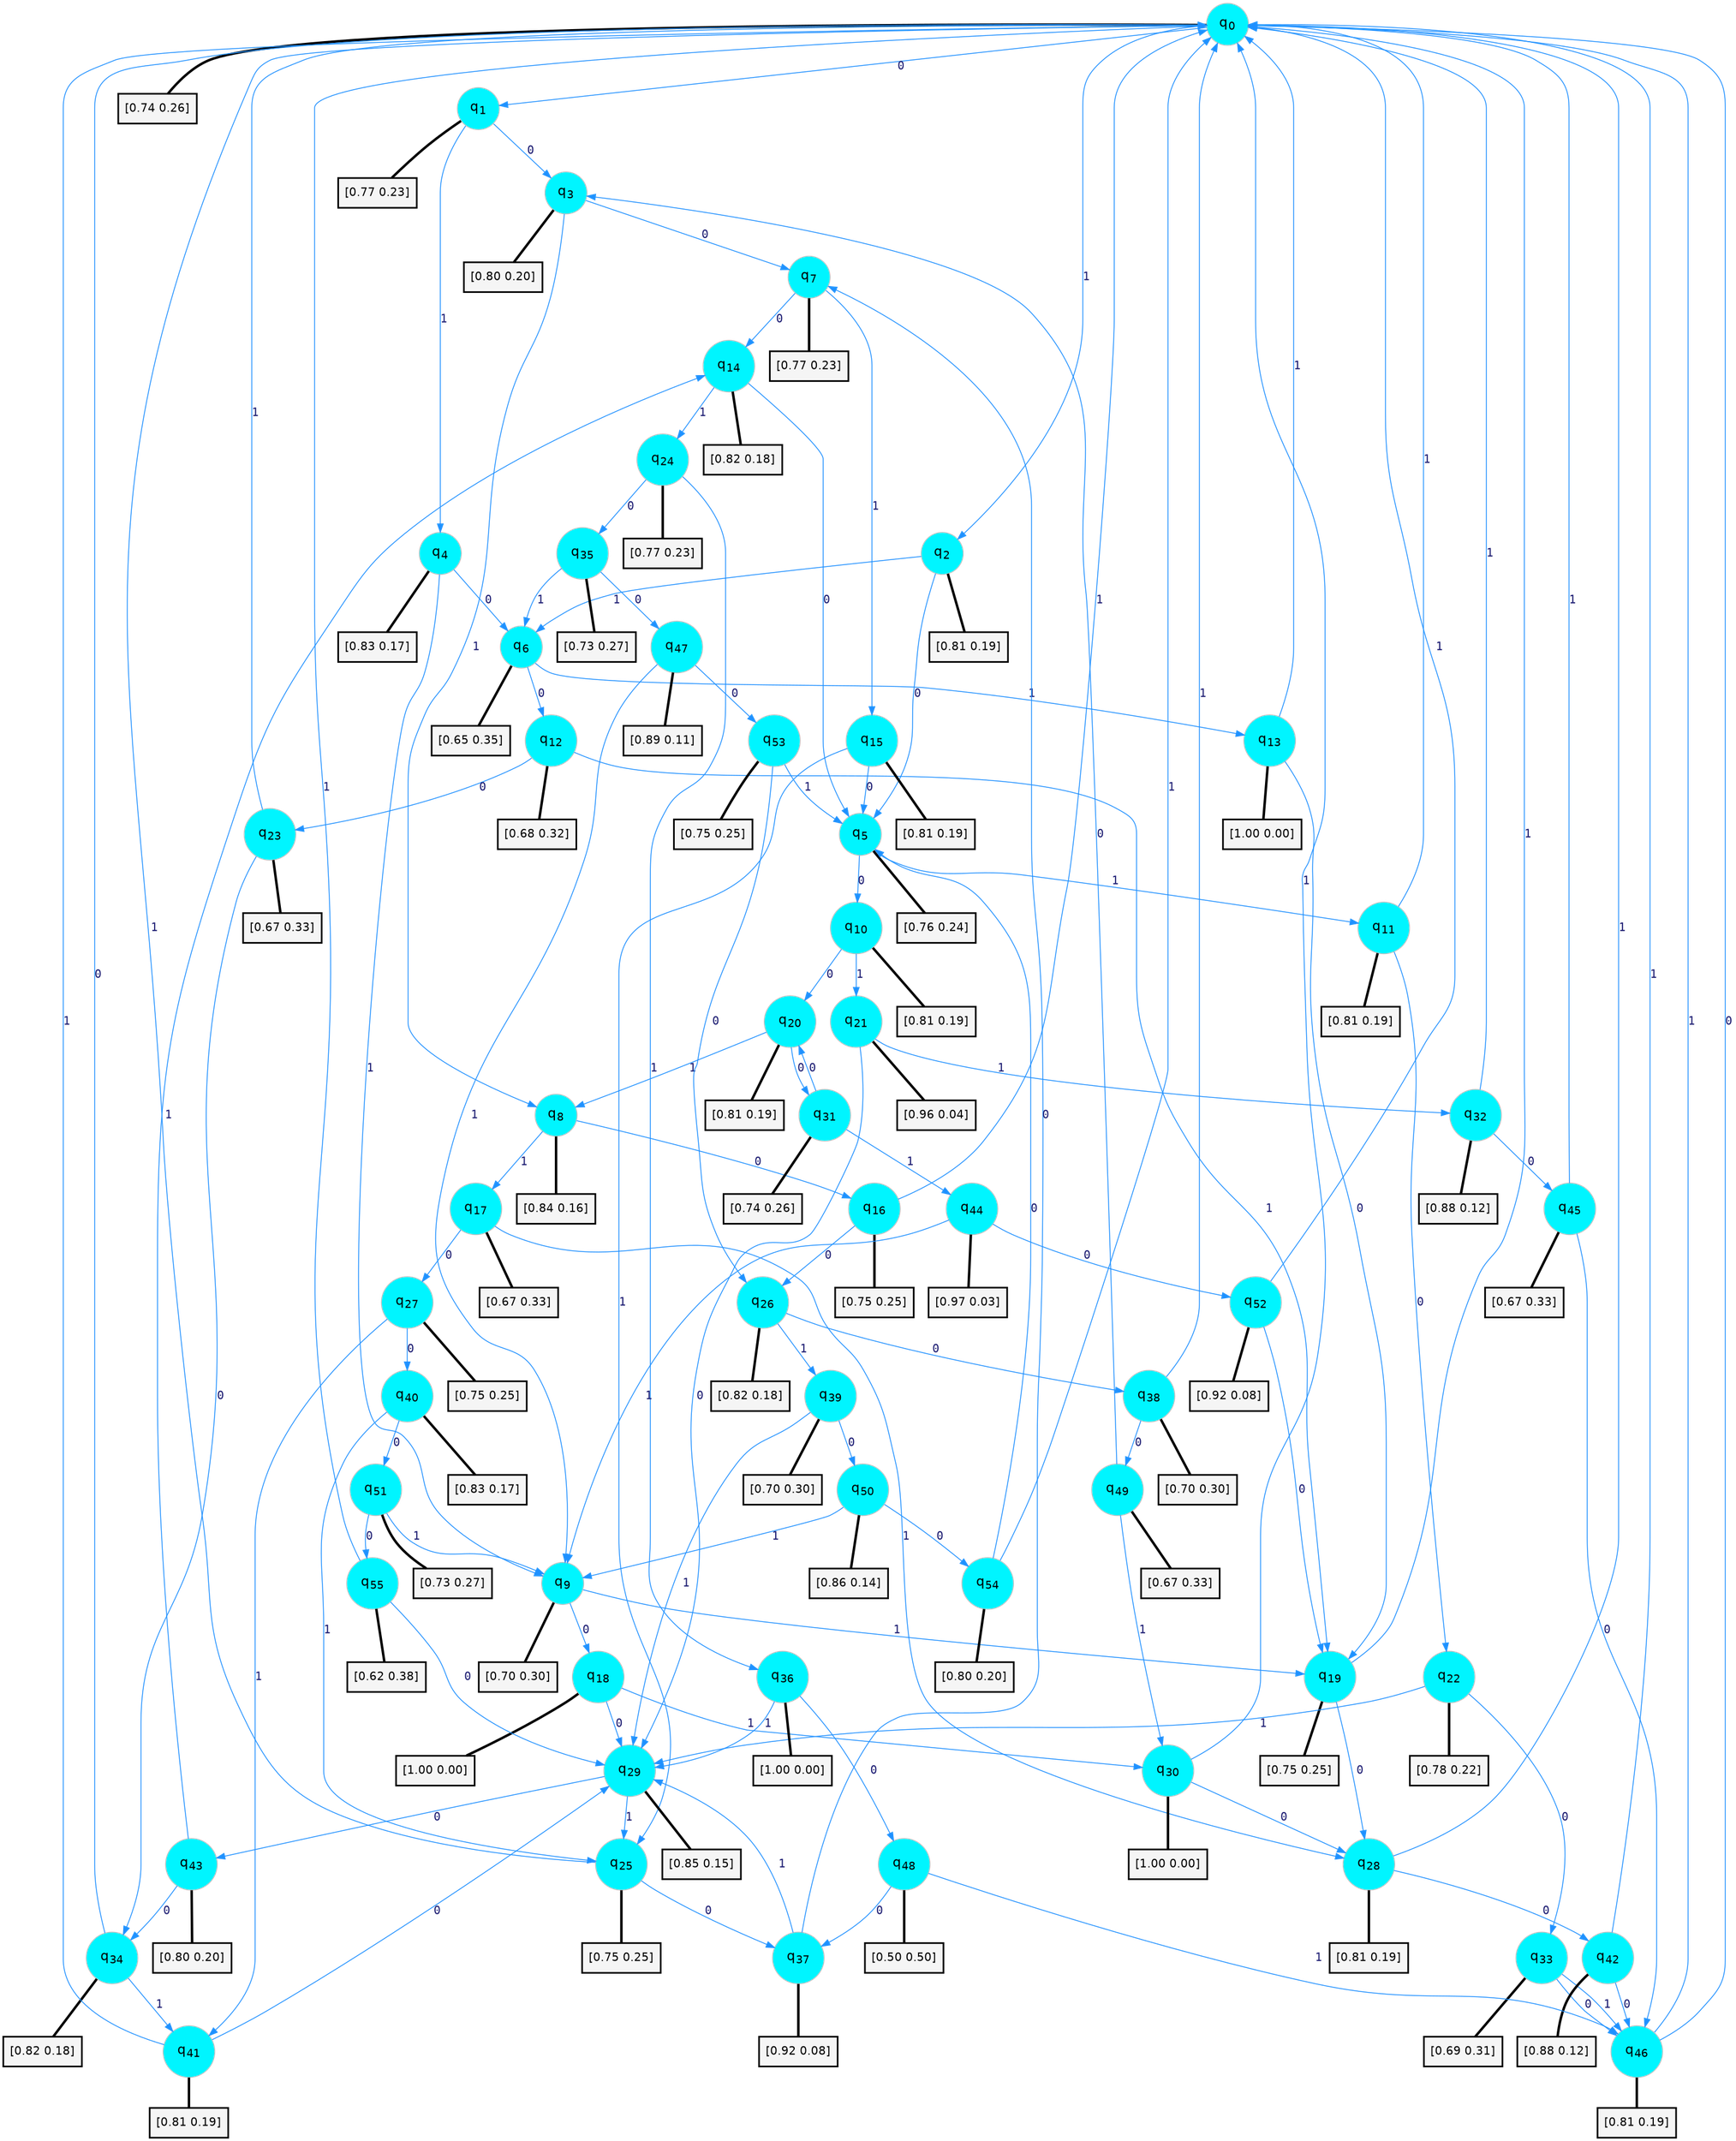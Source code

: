 digraph G {
graph [
bgcolor=transparent, dpi=300, rankdir=TD, size="40,25"];
node [
color=gray, fillcolor=turquoise1, fontcolor=black, fontname=Helvetica, fontsize=16, fontweight=bold, shape=circle, style=filled];
edge [
arrowsize=1, color=dodgerblue1, fontcolor=midnightblue, fontname=courier, fontweight=bold, penwidth=1, style=solid, weight=20];
0[label=<q<SUB>0</SUB>>];
1[label=<q<SUB>1</SUB>>];
2[label=<q<SUB>2</SUB>>];
3[label=<q<SUB>3</SUB>>];
4[label=<q<SUB>4</SUB>>];
5[label=<q<SUB>5</SUB>>];
6[label=<q<SUB>6</SUB>>];
7[label=<q<SUB>7</SUB>>];
8[label=<q<SUB>8</SUB>>];
9[label=<q<SUB>9</SUB>>];
10[label=<q<SUB>10</SUB>>];
11[label=<q<SUB>11</SUB>>];
12[label=<q<SUB>12</SUB>>];
13[label=<q<SUB>13</SUB>>];
14[label=<q<SUB>14</SUB>>];
15[label=<q<SUB>15</SUB>>];
16[label=<q<SUB>16</SUB>>];
17[label=<q<SUB>17</SUB>>];
18[label=<q<SUB>18</SUB>>];
19[label=<q<SUB>19</SUB>>];
20[label=<q<SUB>20</SUB>>];
21[label=<q<SUB>21</SUB>>];
22[label=<q<SUB>22</SUB>>];
23[label=<q<SUB>23</SUB>>];
24[label=<q<SUB>24</SUB>>];
25[label=<q<SUB>25</SUB>>];
26[label=<q<SUB>26</SUB>>];
27[label=<q<SUB>27</SUB>>];
28[label=<q<SUB>28</SUB>>];
29[label=<q<SUB>29</SUB>>];
30[label=<q<SUB>30</SUB>>];
31[label=<q<SUB>31</SUB>>];
32[label=<q<SUB>32</SUB>>];
33[label=<q<SUB>33</SUB>>];
34[label=<q<SUB>34</SUB>>];
35[label=<q<SUB>35</SUB>>];
36[label=<q<SUB>36</SUB>>];
37[label=<q<SUB>37</SUB>>];
38[label=<q<SUB>38</SUB>>];
39[label=<q<SUB>39</SUB>>];
40[label=<q<SUB>40</SUB>>];
41[label=<q<SUB>41</SUB>>];
42[label=<q<SUB>42</SUB>>];
43[label=<q<SUB>43</SUB>>];
44[label=<q<SUB>44</SUB>>];
45[label=<q<SUB>45</SUB>>];
46[label=<q<SUB>46</SUB>>];
47[label=<q<SUB>47</SUB>>];
48[label=<q<SUB>48</SUB>>];
49[label=<q<SUB>49</SUB>>];
50[label=<q<SUB>50</SUB>>];
51[label=<q<SUB>51</SUB>>];
52[label=<q<SUB>52</SUB>>];
53[label=<q<SUB>53</SUB>>];
54[label=<q<SUB>54</SUB>>];
55[label=<q<SUB>55</SUB>>];
56[label="[0.74 0.26]", shape=box,fontcolor=black, fontname=Helvetica, fontsize=14, penwidth=2, fillcolor=whitesmoke,color=black];
57[label="[0.77 0.23]", shape=box,fontcolor=black, fontname=Helvetica, fontsize=14, penwidth=2, fillcolor=whitesmoke,color=black];
58[label="[0.81 0.19]", shape=box,fontcolor=black, fontname=Helvetica, fontsize=14, penwidth=2, fillcolor=whitesmoke,color=black];
59[label="[0.80 0.20]", shape=box,fontcolor=black, fontname=Helvetica, fontsize=14, penwidth=2, fillcolor=whitesmoke,color=black];
60[label="[0.83 0.17]", shape=box,fontcolor=black, fontname=Helvetica, fontsize=14, penwidth=2, fillcolor=whitesmoke,color=black];
61[label="[0.76 0.24]", shape=box,fontcolor=black, fontname=Helvetica, fontsize=14, penwidth=2, fillcolor=whitesmoke,color=black];
62[label="[0.65 0.35]", shape=box,fontcolor=black, fontname=Helvetica, fontsize=14, penwidth=2, fillcolor=whitesmoke,color=black];
63[label="[0.77 0.23]", shape=box,fontcolor=black, fontname=Helvetica, fontsize=14, penwidth=2, fillcolor=whitesmoke,color=black];
64[label="[0.84 0.16]", shape=box,fontcolor=black, fontname=Helvetica, fontsize=14, penwidth=2, fillcolor=whitesmoke,color=black];
65[label="[0.70 0.30]", shape=box,fontcolor=black, fontname=Helvetica, fontsize=14, penwidth=2, fillcolor=whitesmoke,color=black];
66[label="[0.81 0.19]", shape=box,fontcolor=black, fontname=Helvetica, fontsize=14, penwidth=2, fillcolor=whitesmoke,color=black];
67[label="[0.81 0.19]", shape=box,fontcolor=black, fontname=Helvetica, fontsize=14, penwidth=2, fillcolor=whitesmoke,color=black];
68[label="[0.68 0.32]", shape=box,fontcolor=black, fontname=Helvetica, fontsize=14, penwidth=2, fillcolor=whitesmoke,color=black];
69[label="[1.00 0.00]", shape=box,fontcolor=black, fontname=Helvetica, fontsize=14, penwidth=2, fillcolor=whitesmoke,color=black];
70[label="[0.82 0.18]", shape=box,fontcolor=black, fontname=Helvetica, fontsize=14, penwidth=2, fillcolor=whitesmoke,color=black];
71[label="[0.81 0.19]", shape=box,fontcolor=black, fontname=Helvetica, fontsize=14, penwidth=2, fillcolor=whitesmoke,color=black];
72[label="[0.75 0.25]", shape=box,fontcolor=black, fontname=Helvetica, fontsize=14, penwidth=2, fillcolor=whitesmoke,color=black];
73[label="[0.67 0.33]", shape=box,fontcolor=black, fontname=Helvetica, fontsize=14, penwidth=2, fillcolor=whitesmoke,color=black];
74[label="[1.00 0.00]", shape=box,fontcolor=black, fontname=Helvetica, fontsize=14, penwidth=2, fillcolor=whitesmoke,color=black];
75[label="[0.75 0.25]", shape=box,fontcolor=black, fontname=Helvetica, fontsize=14, penwidth=2, fillcolor=whitesmoke,color=black];
76[label="[0.81 0.19]", shape=box,fontcolor=black, fontname=Helvetica, fontsize=14, penwidth=2, fillcolor=whitesmoke,color=black];
77[label="[0.96 0.04]", shape=box,fontcolor=black, fontname=Helvetica, fontsize=14, penwidth=2, fillcolor=whitesmoke,color=black];
78[label="[0.78 0.22]", shape=box,fontcolor=black, fontname=Helvetica, fontsize=14, penwidth=2, fillcolor=whitesmoke,color=black];
79[label="[0.67 0.33]", shape=box,fontcolor=black, fontname=Helvetica, fontsize=14, penwidth=2, fillcolor=whitesmoke,color=black];
80[label="[0.77 0.23]", shape=box,fontcolor=black, fontname=Helvetica, fontsize=14, penwidth=2, fillcolor=whitesmoke,color=black];
81[label="[0.75 0.25]", shape=box,fontcolor=black, fontname=Helvetica, fontsize=14, penwidth=2, fillcolor=whitesmoke,color=black];
82[label="[0.82 0.18]", shape=box,fontcolor=black, fontname=Helvetica, fontsize=14, penwidth=2, fillcolor=whitesmoke,color=black];
83[label="[0.75 0.25]", shape=box,fontcolor=black, fontname=Helvetica, fontsize=14, penwidth=2, fillcolor=whitesmoke,color=black];
84[label="[0.81 0.19]", shape=box,fontcolor=black, fontname=Helvetica, fontsize=14, penwidth=2, fillcolor=whitesmoke,color=black];
85[label="[0.85 0.15]", shape=box,fontcolor=black, fontname=Helvetica, fontsize=14, penwidth=2, fillcolor=whitesmoke,color=black];
86[label="[1.00 0.00]", shape=box,fontcolor=black, fontname=Helvetica, fontsize=14, penwidth=2, fillcolor=whitesmoke,color=black];
87[label="[0.74 0.26]", shape=box,fontcolor=black, fontname=Helvetica, fontsize=14, penwidth=2, fillcolor=whitesmoke,color=black];
88[label="[0.88 0.12]", shape=box,fontcolor=black, fontname=Helvetica, fontsize=14, penwidth=2, fillcolor=whitesmoke,color=black];
89[label="[0.69 0.31]", shape=box,fontcolor=black, fontname=Helvetica, fontsize=14, penwidth=2, fillcolor=whitesmoke,color=black];
90[label="[0.82 0.18]", shape=box,fontcolor=black, fontname=Helvetica, fontsize=14, penwidth=2, fillcolor=whitesmoke,color=black];
91[label="[0.73 0.27]", shape=box,fontcolor=black, fontname=Helvetica, fontsize=14, penwidth=2, fillcolor=whitesmoke,color=black];
92[label="[1.00 0.00]", shape=box,fontcolor=black, fontname=Helvetica, fontsize=14, penwidth=2, fillcolor=whitesmoke,color=black];
93[label="[0.92 0.08]", shape=box,fontcolor=black, fontname=Helvetica, fontsize=14, penwidth=2, fillcolor=whitesmoke,color=black];
94[label="[0.70 0.30]", shape=box,fontcolor=black, fontname=Helvetica, fontsize=14, penwidth=2, fillcolor=whitesmoke,color=black];
95[label="[0.70 0.30]", shape=box,fontcolor=black, fontname=Helvetica, fontsize=14, penwidth=2, fillcolor=whitesmoke,color=black];
96[label="[0.83 0.17]", shape=box,fontcolor=black, fontname=Helvetica, fontsize=14, penwidth=2, fillcolor=whitesmoke,color=black];
97[label="[0.81 0.19]", shape=box,fontcolor=black, fontname=Helvetica, fontsize=14, penwidth=2, fillcolor=whitesmoke,color=black];
98[label="[0.88 0.12]", shape=box,fontcolor=black, fontname=Helvetica, fontsize=14, penwidth=2, fillcolor=whitesmoke,color=black];
99[label="[0.80 0.20]", shape=box,fontcolor=black, fontname=Helvetica, fontsize=14, penwidth=2, fillcolor=whitesmoke,color=black];
100[label="[0.97 0.03]", shape=box,fontcolor=black, fontname=Helvetica, fontsize=14, penwidth=2, fillcolor=whitesmoke,color=black];
101[label="[0.67 0.33]", shape=box,fontcolor=black, fontname=Helvetica, fontsize=14, penwidth=2, fillcolor=whitesmoke,color=black];
102[label="[0.81 0.19]", shape=box,fontcolor=black, fontname=Helvetica, fontsize=14, penwidth=2, fillcolor=whitesmoke,color=black];
103[label="[0.89 0.11]", shape=box,fontcolor=black, fontname=Helvetica, fontsize=14, penwidth=2, fillcolor=whitesmoke,color=black];
104[label="[0.50 0.50]", shape=box,fontcolor=black, fontname=Helvetica, fontsize=14, penwidth=2, fillcolor=whitesmoke,color=black];
105[label="[0.67 0.33]", shape=box,fontcolor=black, fontname=Helvetica, fontsize=14, penwidth=2, fillcolor=whitesmoke,color=black];
106[label="[0.86 0.14]", shape=box,fontcolor=black, fontname=Helvetica, fontsize=14, penwidth=2, fillcolor=whitesmoke,color=black];
107[label="[0.73 0.27]", shape=box,fontcolor=black, fontname=Helvetica, fontsize=14, penwidth=2, fillcolor=whitesmoke,color=black];
108[label="[0.92 0.08]", shape=box,fontcolor=black, fontname=Helvetica, fontsize=14, penwidth=2, fillcolor=whitesmoke,color=black];
109[label="[0.75 0.25]", shape=box,fontcolor=black, fontname=Helvetica, fontsize=14, penwidth=2, fillcolor=whitesmoke,color=black];
110[label="[0.80 0.20]", shape=box,fontcolor=black, fontname=Helvetica, fontsize=14, penwidth=2, fillcolor=whitesmoke,color=black];
111[label="[0.62 0.38]", shape=box,fontcolor=black, fontname=Helvetica, fontsize=14, penwidth=2, fillcolor=whitesmoke,color=black];
0->1 [label=0];
0->2 [label=1];
0->56 [arrowhead=none, penwidth=3,color=black];
1->3 [label=0];
1->4 [label=1];
1->57 [arrowhead=none, penwidth=3,color=black];
2->5 [label=0];
2->6 [label=1];
2->58 [arrowhead=none, penwidth=3,color=black];
3->7 [label=0];
3->8 [label=1];
3->59 [arrowhead=none, penwidth=3,color=black];
4->6 [label=0];
4->9 [label=1];
4->60 [arrowhead=none, penwidth=3,color=black];
5->10 [label=0];
5->11 [label=1];
5->61 [arrowhead=none, penwidth=3,color=black];
6->12 [label=0];
6->13 [label=1];
6->62 [arrowhead=none, penwidth=3,color=black];
7->14 [label=0];
7->15 [label=1];
7->63 [arrowhead=none, penwidth=3,color=black];
8->16 [label=0];
8->17 [label=1];
8->64 [arrowhead=none, penwidth=3,color=black];
9->18 [label=0];
9->19 [label=1];
9->65 [arrowhead=none, penwidth=3,color=black];
10->20 [label=0];
10->21 [label=1];
10->66 [arrowhead=none, penwidth=3,color=black];
11->22 [label=0];
11->0 [label=1];
11->67 [arrowhead=none, penwidth=3,color=black];
12->23 [label=0];
12->19 [label=1];
12->68 [arrowhead=none, penwidth=3,color=black];
13->19 [label=0];
13->0 [label=1];
13->69 [arrowhead=none, penwidth=3,color=black];
14->5 [label=0];
14->24 [label=1];
14->70 [arrowhead=none, penwidth=3,color=black];
15->5 [label=0];
15->25 [label=1];
15->71 [arrowhead=none, penwidth=3,color=black];
16->26 [label=0];
16->0 [label=1];
16->72 [arrowhead=none, penwidth=3,color=black];
17->27 [label=0];
17->28 [label=1];
17->73 [arrowhead=none, penwidth=3,color=black];
18->29 [label=0];
18->30 [label=1];
18->74 [arrowhead=none, penwidth=3,color=black];
19->28 [label=0];
19->0 [label=1];
19->75 [arrowhead=none, penwidth=3,color=black];
20->31 [label=0];
20->8 [label=1];
20->76 [arrowhead=none, penwidth=3,color=black];
21->29 [label=0];
21->32 [label=1];
21->77 [arrowhead=none, penwidth=3,color=black];
22->33 [label=0];
22->29 [label=1];
22->78 [arrowhead=none, penwidth=3,color=black];
23->34 [label=0];
23->0 [label=1];
23->79 [arrowhead=none, penwidth=3,color=black];
24->35 [label=0];
24->36 [label=1];
24->80 [arrowhead=none, penwidth=3,color=black];
25->37 [label=0];
25->0 [label=1];
25->81 [arrowhead=none, penwidth=3,color=black];
26->38 [label=0];
26->39 [label=1];
26->82 [arrowhead=none, penwidth=3,color=black];
27->40 [label=0];
27->41 [label=1];
27->83 [arrowhead=none, penwidth=3,color=black];
28->42 [label=0];
28->0 [label=1];
28->84 [arrowhead=none, penwidth=3,color=black];
29->43 [label=0];
29->25 [label=1];
29->85 [arrowhead=none, penwidth=3,color=black];
30->28 [label=0];
30->0 [label=1];
30->86 [arrowhead=none, penwidth=3,color=black];
31->20 [label=0];
31->44 [label=1];
31->87 [arrowhead=none, penwidth=3,color=black];
32->45 [label=0];
32->0 [label=1];
32->88 [arrowhead=none, penwidth=3,color=black];
33->46 [label=0];
33->46 [label=1];
33->89 [arrowhead=none, penwidth=3,color=black];
34->0 [label=0];
34->41 [label=1];
34->90 [arrowhead=none, penwidth=3,color=black];
35->47 [label=0];
35->6 [label=1];
35->91 [arrowhead=none, penwidth=3,color=black];
36->48 [label=0];
36->29 [label=1];
36->92 [arrowhead=none, penwidth=3,color=black];
37->7 [label=0];
37->29 [label=1];
37->93 [arrowhead=none, penwidth=3,color=black];
38->49 [label=0];
38->0 [label=1];
38->94 [arrowhead=none, penwidth=3,color=black];
39->50 [label=0];
39->29 [label=1];
39->95 [arrowhead=none, penwidth=3,color=black];
40->51 [label=0];
40->25 [label=1];
40->96 [arrowhead=none, penwidth=3,color=black];
41->29 [label=0];
41->0 [label=1];
41->97 [arrowhead=none, penwidth=3,color=black];
42->46 [label=0];
42->0 [label=1];
42->98 [arrowhead=none, penwidth=3,color=black];
43->34 [label=0];
43->14 [label=1];
43->99 [arrowhead=none, penwidth=3,color=black];
44->52 [label=0];
44->9 [label=1];
44->100 [arrowhead=none, penwidth=3,color=black];
45->46 [label=0];
45->0 [label=1];
45->101 [arrowhead=none, penwidth=3,color=black];
46->0 [label=0];
46->0 [label=1];
46->102 [arrowhead=none, penwidth=3,color=black];
47->53 [label=0];
47->9 [label=1];
47->103 [arrowhead=none, penwidth=3,color=black];
48->37 [label=0];
48->46 [label=1];
48->104 [arrowhead=none, penwidth=3,color=black];
49->3 [label=0];
49->30 [label=1];
49->105 [arrowhead=none, penwidth=3,color=black];
50->54 [label=0];
50->9 [label=1];
50->106 [arrowhead=none, penwidth=3,color=black];
51->55 [label=0];
51->9 [label=1];
51->107 [arrowhead=none, penwidth=3,color=black];
52->19 [label=0];
52->0 [label=1];
52->108 [arrowhead=none, penwidth=3,color=black];
53->26 [label=0];
53->5 [label=1];
53->109 [arrowhead=none, penwidth=3,color=black];
54->5 [label=0];
54->0 [label=1];
54->110 [arrowhead=none, penwidth=3,color=black];
55->29 [label=0];
55->0 [label=1];
55->111 [arrowhead=none, penwidth=3,color=black];
}
